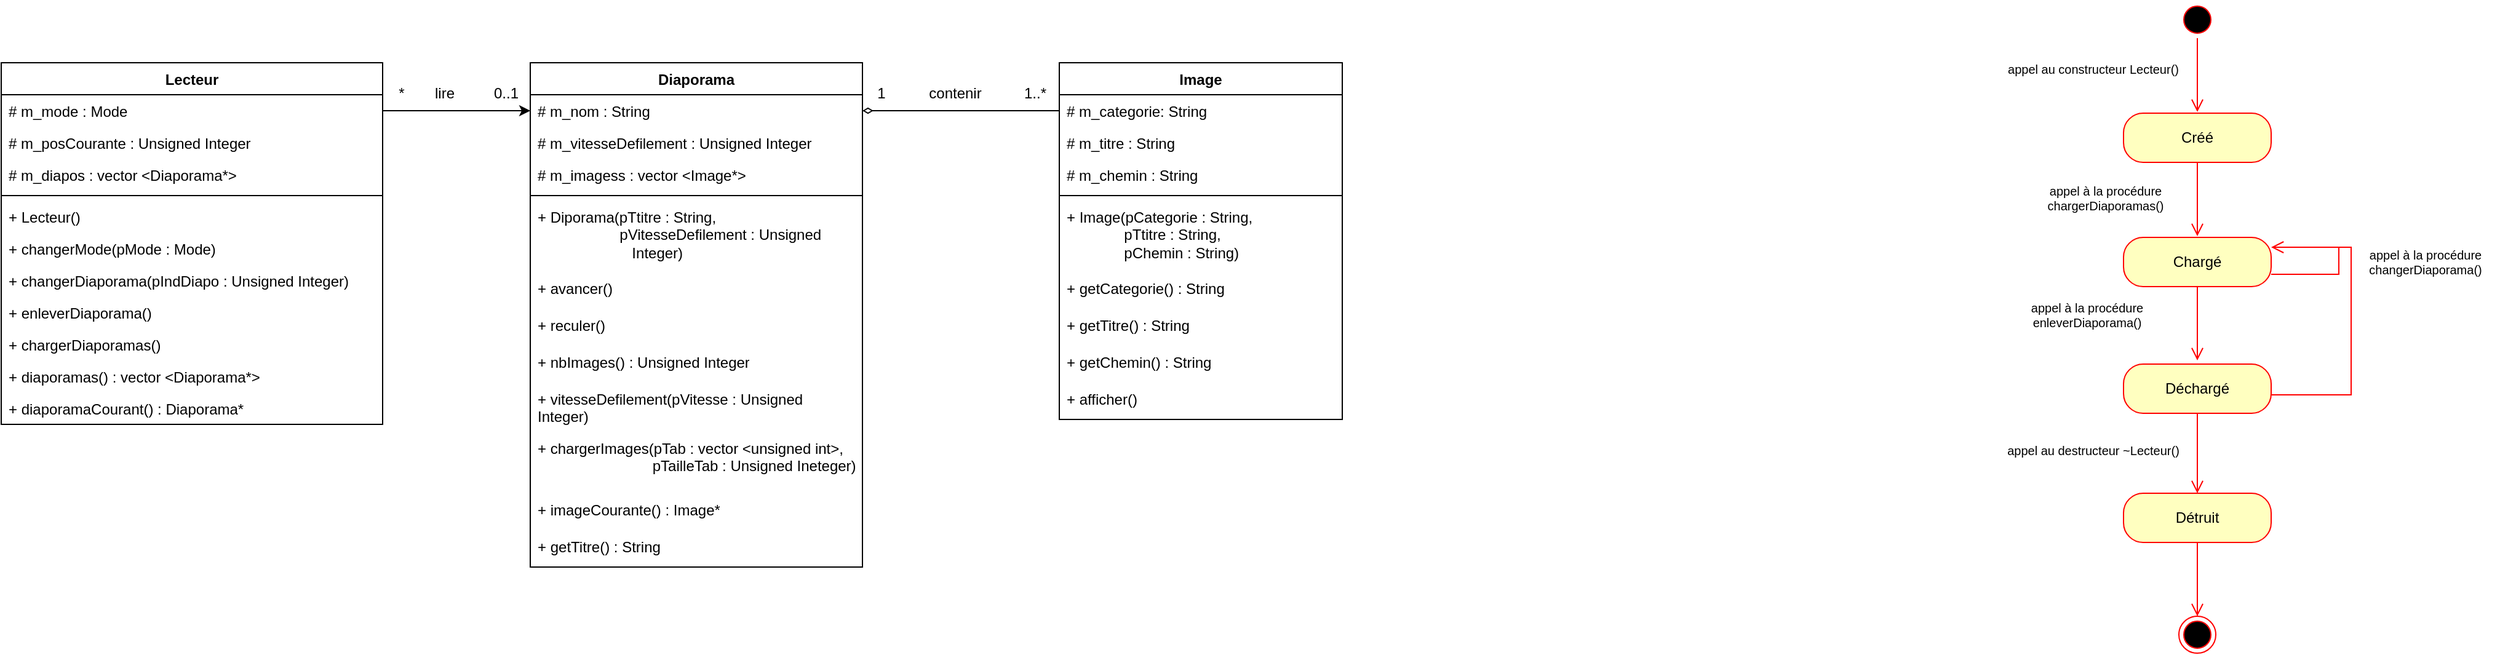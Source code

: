 <mxfile version="24.3.1" type="onedrive">
  <diagram name="Page-1" id="pqbd5TYNd9kQ2ZrSVwDs">
    <mxGraphModel grid="1" page="1" gridSize="10" guides="1" tooltips="1" connect="1" arrows="1" fold="1" pageScale="1" pageWidth="50000" pageHeight="50000" math="0" shadow="0">
      <root>
        <mxCell id="0" />
        <mxCell id="1" parent="0" />
        <mxCell id="Z4093me_VeoFvdX0N4Kh-1" value="Diaporama" style="swimlane;fontStyle=1;align=center;verticalAlign=top;childLayout=stackLayout;horizontal=1;startSize=26;horizontalStack=0;resizeParent=1;resizeParentMax=0;resizeLast=0;collapsible=1;marginBottom=0;whiteSpace=wrap;html=1;" vertex="1" parent="1">
          <mxGeometry x="460" y="120" width="270" height="410" as="geometry" />
        </mxCell>
        <mxCell id="Z4093me_VeoFvdX0N4Kh-2" value="# m_nom : String" style="text;strokeColor=none;fillColor=none;align=left;verticalAlign=top;spacingLeft=4;spacingRight=4;overflow=hidden;rotatable=0;points=[[0,0.5],[1,0.5]];portConstraint=eastwest;whiteSpace=wrap;html=1;" vertex="1" parent="Z4093me_VeoFvdX0N4Kh-1">
          <mxGeometry y="26" width="270" height="26" as="geometry" />
        </mxCell>
        <mxCell id="Z4093me_VeoFvdX0N4Kh-44" value="# m_vitesseDefilement : Unsigned Integer" style="text;strokeColor=none;fillColor=none;align=left;verticalAlign=top;spacingLeft=4;spacingRight=4;overflow=hidden;rotatable=0;points=[[0,0.5],[1,0.5]];portConstraint=eastwest;whiteSpace=wrap;html=1;" vertex="1" parent="Z4093me_VeoFvdX0N4Kh-1">
          <mxGeometry y="52" width="270" height="26" as="geometry" />
        </mxCell>
        <mxCell id="4ActZesi2A9tJW_lM_6--1" value="# m_imagess : vector &amp;lt;Image*&amp;gt;" style="text;strokeColor=none;fillColor=none;align=left;verticalAlign=top;spacingLeft=4;spacingRight=4;overflow=hidden;rotatable=0;points=[[0,0.5],[1,0.5]];portConstraint=eastwest;whiteSpace=wrap;html=1;" vertex="1" parent="Z4093me_VeoFvdX0N4Kh-1">
          <mxGeometry y="78" width="270" height="26" as="geometry" />
        </mxCell>
        <mxCell id="Z4093me_VeoFvdX0N4Kh-3" value="" style="line;strokeWidth=1;fillColor=none;align=left;verticalAlign=middle;spacingTop=-1;spacingLeft=3;spacingRight=3;rotatable=0;labelPosition=right;points=[];portConstraint=eastwest;strokeColor=inherit;" vertex="1" parent="Z4093me_VeoFvdX0N4Kh-1">
          <mxGeometry y="104" width="270" height="8" as="geometry" />
        </mxCell>
        <mxCell id="Z4093me_VeoFvdX0N4Kh-4" value="+ Diporama(pTtitre : String,&lt;div&gt;&lt;span style=&quot;white-space: pre;&quot;&gt;&#x9;&lt;/span&gt;&lt;span style=&quot;white-space: pre;&quot;&gt;&#x9;&lt;/span&gt;&amp;nbsp; &amp;nbsp; pVitesseDefilement : Unsigned&lt;/div&gt;&lt;div&gt;&lt;span style=&quot;white-space: pre;&quot;&gt;&#x9;&lt;/span&gt;&lt;span style=&quot;white-space: pre;&quot;&gt;&#x9;&lt;/span&gt;&amp;nbsp; &amp;nbsp; &amp;nbsp; &amp;nbsp;Integer)&lt;/div&gt;" style="text;strokeColor=none;fillColor=none;align=left;verticalAlign=top;spacingLeft=4;spacingRight=4;overflow=hidden;rotatable=0;points=[[0,0.5],[1,0.5]];portConstraint=eastwest;whiteSpace=wrap;html=1;" vertex="1" parent="Z4093me_VeoFvdX0N4Kh-1">
          <mxGeometry y="112" width="270" height="58" as="geometry" />
        </mxCell>
        <mxCell id="Z4093me_VeoFvdX0N4Kh-21" value="+ avancer()" style="text;strokeColor=none;fillColor=none;align=left;verticalAlign=top;spacingLeft=4;spacingRight=4;overflow=hidden;rotatable=0;points=[[0,0.5],[1,0.5]];portConstraint=eastwest;whiteSpace=wrap;html=1;" vertex="1" parent="Z4093me_VeoFvdX0N4Kh-1">
          <mxGeometry y="170" width="270" height="30" as="geometry" />
        </mxCell>
        <mxCell id="it0wWsVQuLibk-jjSiZW-5" value="+ reculer()" style="text;strokeColor=none;fillColor=none;align=left;verticalAlign=top;spacingLeft=4;spacingRight=4;overflow=hidden;rotatable=0;points=[[0,0.5],[1,0.5]];portConstraint=eastwest;whiteSpace=wrap;html=1;" vertex="1" parent="Z4093me_VeoFvdX0N4Kh-1">
          <mxGeometry y="200" width="270" height="30" as="geometry" />
        </mxCell>
        <mxCell id="Z4093me_VeoFvdX0N4Kh-23" value="+ nbImages() : Unsigned Integer" style="text;strokeColor=none;fillColor=none;align=left;verticalAlign=top;spacingLeft=4;spacingRight=4;overflow=hidden;rotatable=0;points=[[0,0.5],[1,0.5]];portConstraint=eastwest;whiteSpace=wrap;html=1;" vertex="1" parent="Z4093me_VeoFvdX0N4Kh-1">
          <mxGeometry y="230" width="270" height="30" as="geometry" />
        </mxCell>
        <mxCell id="Z4093me_VeoFvdX0N4Kh-34" value="+ vitesseDefilement(pVitesse : Unsigned Integer)" style="text;strokeColor=none;fillColor=none;align=left;verticalAlign=top;spacingLeft=4;spacingRight=4;overflow=hidden;rotatable=0;points=[[0,0.5],[1,0.5]];portConstraint=eastwest;whiteSpace=wrap;html=1;" vertex="1" parent="Z4093me_VeoFvdX0N4Kh-1">
          <mxGeometry y="260" width="270" height="40" as="geometry" />
        </mxCell>
        <mxCell id="Z4093me_VeoFvdX0N4Kh-45" value="+ chargerImages(pTab : vector &amp;lt;unsigned int&amp;gt;,&lt;div&gt;&lt;span style=&quot;white-space: pre;&quot;&gt;&#x9;&lt;/span&gt;&lt;span style=&quot;white-space: pre;&quot;&gt;&#x9;&lt;/span&gt;&lt;span style=&quot;white-space: pre;&quot;&gt;&#x9;&lt;/span&gt;&amp;nbsp; &amp;nbsp; pTailleTab : Unsigned Ineteger)&lt;/div&gt;" style="text;strokeColor=none;fillColor=none;align=left;verticalAlign=top;spacingLeft=4;spacingRight=4;overflow=hidden;rotatable=0;points=[[0,0.5],[1,0.5]];portConstraint=eastwest;whiteSpace=wrap;html=1;" vertex="1" parent="Z4093me_VeoFvdX0N4Kh-1">
          <mxGeometry y="300" width="270" height="50" as="geometry" />
        </mxCell>
        <mxCell id="4ActZesi2A9tJW_lM_6--2" value="+ imageCourante() : Image*" style="text;strokeColor=none;fillColor=none;align=left;verticalAlign=top;spacingLeft=4;spacingRight=4;overflow=hidden;rotatable=0;points=[[0,0.5],[1,0.5]];portConstraint=eastwest;whiteSpace=wrap;html=1;" vertex="1" parent="Z4093me_VeoFvdX0N4Kh-1">
          <mxGeometry y="350" width="270" height="30" as="geometry" />
        </mxCell>
        <mxCell id="4ActZesi2A9tJW_lM_6--3" value="+ getTitre() : String" style="text;strokeColor=none;fillColor=none;align=left;verticalAlign=top;spacingLeft=4;spacingRight=4;overflow=hidden;rotatable=0;points=[[0,0.5],[1,0.5]];portConstraint=eastwest;whiteSpace=wrap;html=1;" vertex="1" parent="Z4093me_VeoFvdX0N4Kh-1">
          <mxGeometry y="380" width="270" height="30" as="geometry" />
        </mxCell>
        <mxCell id="Z4093me_VeoFvdX0N4Kh-5" value="Image" style="swimlane;fontStyle=1;align=center;verticalAlign=top;childLayout=stackLayout;horizontal=1;startSize=26;horizontalStack=0;resizeParent=1;resizeParentMax=0;resizeLast=0;collapsible=1;marginBottom=0;whiteSpace=wrap;html=1;" vertex="1" parent="1">
          <mxGeometry x="890" y="120" width="230" height="290" as="geometry" />
        </mxCell>
        <mxCell id="Z4093me_VeoFvdX0N4Kh-13" value="# m_categorie: String" style="text;strokeColor=none;fillColor=none;align=left;verticalAlign=top;spacingLeft=4;spacingRight=4;overflow=hidden;rotatable=0;points=[[0,0.5],[1,0.5]];portConstraint=eastwest;whiteSpace=wrap;html=1;" vertex="1" parent="Z4093me_VeoFvdX0N4Kh-5">
          <mxGeometry y="26" width="230" height="26" as="geometry" />
        </mxCell>
        <mxCell id="Z4093me_VeoFvdX0N4Kh-6" value="# m_titre : String" style="text;strokeColor=none;fillColor=none;align=left;verticalAlign=top;spacingLeft=4;spacingRight=4;overflow=hidden;rotatable=0;points=[[0,0.5],[1,0.5]];portConstraint=eastwest;whiteSpace=wrap;html=1;" vertex="1" parent="Z4093me_VeoFvdX0N4Kh-5">
          <mxGeometry y="52" width="230" height="26" as="geometry" />
        </mxCell>
        <mxCell id="Z4093me_VeoFvdX0N4Kh-14" value="# m_chemin : String" style="text;strokeColor=none;fillColor=none;align=left;verticalAlign=top;spacingLeft=4;spacingRight=4;overflow=hidden;rotatable=0;points=[[0,0.5],[1,0.5]];portConstraint=eastwest;whiteSpace=wrap;html=1;" vertex="1" parent="Z4093me_VeoFvdX0N4Kh-5">
          <mxGeometry y="78" width="230" height="26" as="geometry" />
        </mxCell>
        <mxCell id="Z4093me_VeoFvdX0N4Kh-7" value="" style="line;strokeWidth=1;fillColor=none;align=left;verticalAlign=middle;spacingTop=-1;spacingLeft=3;spacingRight=3;rotatable=0;labelPosition=right;points=[];portConstraint=eastwest;strokeColor=inherit;" vertex="1" parent="Z4093me_VeoFvdX0N4Kh-5">
          <mxGeometry y="104" width="230" height="8" as="geometry" />
        </mxCell>
        <mxCell id="Z4093me_VeoFvdX0N4Kh-8" value="+ Image(pCategorie : String,&lt;div&gt;&lt;span style=&quot;white-space: pre;&quot;&gt;&#x9;&lt;/span&gt;&amp;nbsp; &amp;nbsp; &amp;nbsp; pTtitre : String,&lt;br&gt;&lt;/div&gt;&lt;div&gt;&lt;span style=&quot;white-space: pre;&quot;&gt;&#x9;&lt;/span&gt;&amp;nbsp; &amp;nbsp; &amp;nbsp; pChemin : String)&lt;br&gt;&lt;/div&gt;" style="text;strokeColor=none;fillColor=none;align=left;verticalAlign=top;spacingLeft=4;spacingRight=4;overflow=hidden;rotatable=0;points=[[0,0.5],[1,0.5]];portConstraint=eastwest;whiteSpace=wrap;html=1;" vertex="1" parent="Z4093me_VeoFvdX0N4Kh-5">
          <mxGeometry y="112" width="230" height="58" as="geometry" />
        </mxCell>
        <mxCell id="Z4093me_VeoFvdX0N4Kh-15" value="+ getCategorie() : String" style="text;strokeColor=none;fillColor=none;align=left;verticalAlign=top;spacingLeft=4;spacingRight=4;overflow=hidden;rotatable=0;points=[[0,0.5],[1,0.5]];portConstraint=eastwest;whiteSpace=wrap;html=1;" vertex="1" parent="Z4093me_VeoFvdX0N4Kh-5">
          <mxGeometry y="170" width="230" height="30" as="geometry" />
        </mxCell>
        <mxCell id="Z4093me_VeoFvdX0N4Kh-16" value="+ getTitre() : String" style="text;strokeColor=none;fillColor=none;align=left;verticalAlign=top;spacingLeft=4;spacingRight=4;overflow=hidden;rotatable=0;points=[[0,0.5],[1,0.5]];portConstraint=eastwest;whiteSpace=wrap;html=1;" vertex="1" parent="Z4093me_VeoFvdX0N4Kh-5">
          <mxGeometry y="200" width="230" height="30" as="geometry" />
        </mxCell>
        <mxCell id="Z4093me_VeoFvdX0N4Kh-17" value="+ getChemin() : String" style="text;strokeColor=none;fillColor=none;align=left;verticalAlign=top;spacingLeft=4;spacingRight=4;overflow=hidden;rotatable=0;points=[[0,0.5],[1,0.5]];portConstraint=eastwest;whiteSpace=wrap;html=1;" vertex="1" parent="Z4093me_VeoFvdX0N4Kh-5">
          <mxGeometry y="230" width="230" height="30" as="geometry" />
        </mxCell>
        <mxCell id="Z4093me_VeoFvdX0N4Kh-18" value="+ afficher()" style="text;strokeColor=none;fillColor=none;align=left;verticalAlign=top;spacingLeft=4;spacingRight=4;overflow=hidden;rotatable=0;points=[[0,0.5],[1,0.5]];portConstraint=eastwest;whiteSpace=wrap;html=1;" vertex="1" parent="Z4093me_VeoFvdX0N4Kh-5">
          <mxGeometry y="260" width="230" height="30" as="geometry" />
        </mxCell>
        <mxCell id="Z4093me_VeoFvdX0N4Kh-28" value="Lecteur" style="swimlane;fontStyle=1;align=center;verticalAlign=top;childLayout=stackLayout;horizontal=1;startSize=26;horizontalStack=0;resizeParent=1;resizeParentMax=0;resizeLast=0;collapsible=1;marginBottom=0;whiteSpace=wrap;html=1;" vertex="1" parent="1">
          <mxGeometry x="30" y="120" width="310" height="294" as="geometry" />
        </mxCell>
        <mxCell id="Z4093me_VeoFvdX0N4Kh-33" value="# m_mode : Mode" style="text;strokeColor=none;fillColor=none;align=left;verticalAlign=top;spacingLeft=4;spacingRight=4;overflow=hidden;rotatable=0;points=[[0,0.5],[1,0.5]];portConstraint=eastwest;whiteSpace=wrap;html=1;" vertex="1" parent="Z4093me_VeoFvdX0N4Kh-28">
          <mxGeometry y="26" width="310" height="26" as="geometry" />
        </mxCell>
        <mxCell id="4ActZesi2A9tJW_lM_6--4" value="# m_posCourante : Unsigned Integer" style="text;strokeColor=none;fillColor=none;align=left;verticalAlign=top;spacingLeft=4;spacingRight=4;overflow=hidden;rotatable=0;points=[[0,0.5],[1,0.5]];portConstraint=eastwest;whiteSpace=wrap;html=1;" vertex="1" parent="Z4093me_VeoFvdX0N4Kh-28">
          <mxGeometry y="52" width="310" height="26" as="geometry" />
        </mxCell>
        <mxCell id="4ActZesi2A9tJW_lM_6--5" value="# m_diapos : vector &amp;lt;Diaporama*&amp;gt;" style="text;strokeColor=none;fillColor=none;align=left;verticalAlign=top;spacingLeft=4;spacingRight=4;overflow=hidden;rotatable=0;points=[[0,0.5],[1,0.5]];portConstraint=eastwest;whiteSpace=wrap;html=1;" vertex="1" parent="Z4093me_VeoFvdX0N4Kh-28">
          <mxGeometry y="78" width="310" height="26" as="geometry" />
        </mxCell>
        <mxCell id="Z4093me_VeoFvdX0N4Kh-30" value="" style="line;strokeWidth=1;fillColor=none;align=left;verticalAlign=middle;spacingTop=-1;spacingLeft=3;spacingRight=3;rotatable=0;labelPosition=right;points=[];portConstraint=eastwest;strokeColor=inherit;" vertex="1" parent="Z4093me_VeoFvdX0N4Kh-28">
          <mxGeometry y="104" width="310" height="8" as="geometry" />
        </mxCell>
        <mxCell id="4ActZesi2A9tJW_lM_6--6" value="+ Lecteur()" style="text;strokeColor=none;fillColor=none;align=left;verticalAlign=top;spacingLeft=4;spacingRight=4;overflow=hidden;rotatable=0;points=[[0,0.5],[1,0.5]];portConstraint=eastwest;whiteSpace=wrap;html=1;" vertex="1" parent="Z4093me_VeoFvdX0N4Kh-28">
          <mxGeometry y="112" width="310" height="26" as="geometry" />
        </mxCell>
        <mxCell id="Z4093me_VeoFvdX0N4Kh-32" value="+ changerMode(pMode : Mode)" style="text;strokeColor=none;fillColor=none;align=left;verticalAlign=top;spacingLeft=4;spacingRight=4;overflow=hidden;rotatable=0;points=[[0,0.5],[1,0.5]];portConstraint=eastwest;whiteSpace=wrap;html=1;" vertex="1" parent="Z4093me_VeoFvdX0N4Kh-28">
          <mxGeometry y="138" width="310" height="26" as="geometry" />
        </mxCell>
        <mxCell id="Z4093me_VeoFvdX0N4Kh-20" value="+ changerDiaporama(pIndDiapo : Unsigned Integer)" style="text;strokeColor=none;fillColor=none;align=left;verticalAlign=top;spacingLeft=4;spacingRight=4;overflow=hidden;rotatable=0;points=[[0,0.5],[1,0.5]];portConstraint=eastwest;whiteSpace=wrap;html=1;" vertex="1" parent="Z4093me_VeoFvdX0N4Kh-28">
          <mxGeometry y="164" width="310" height="26" as="geometry" />
        </mxCell>
        <mxCell id="Z4093me_VeoFvdX0N4Kh-43" value="+ enleverDiaporama()" style="text;strokeColor=none;fillColor=none;align=left;verticalAlign=top;spacingLeft=4;spacingRight=4;overflow=hidden;rotatable=0;points=[[0,0.5],[1,0.5]];portConstraint=eastwest;whiteSpace=wrap;html=1;" vertex="1" parent="Z4093me_VeoFvdX0N4Kh-28">
          <mxGeometry y="190" width="310" height="26" as="geometry" />
        </mxCell>
        <mxCell id="4ActZesi2A9tJW_lM_6--7" value="+ chargerDiaporamas()" style="text;strokeColor=none;fillColor=none;align=left;verticalAlign=top;spacingLeft=4;spacingRight=4;overflow=hidden;rotatable=0;points=[[0,0.5],[1,0.5]];portConstraint=eastwest;whiteSpace=wrap;html=1;" vertex="1" parent="Z4093me_VeoFvdX0N4Kh-28">
          <mxGeometry y="216" width="310" height="26" as="geometry" />
        </mxCell>
        <mxCell id="4ActZesi2A9tJW_lM_6--9" value="+ diaporamas() : vector &amp;lt;Diaporama*&amp;gt;" style="text;strokeColor=none;fillColor=none;align=left;verticalAlign=top;spacingLeft=4;spacingRight=4;overflow=hidden;rotatable=0;points=[[0,0.5],[1,0.5]];portConstraint=eastwest;whiteSpace=wrap;html=1;" vertex="1" parent="Z4093me_VeoFvdX0N4Kh-28">
          <mxGeometry y="242" width="310" height="26" as="geometry" />
        </mxCell>
        <mxCell id="4ActZesi2A9tJW_lM_6--8" value="+ diaporamaCourant() : Diaporama*" style="text;strokeColor=none;fillColor=none;align=left;verticalAlign=top;spacingLeft=4;spacingRight=4;overflow=hidden;rotatable=0;points=[[0,0.5],[1,0.5]];portConstraint=eastwest;whiteSpace=wrap;html=1;" vertex="1" parent="Z4093me_VeoFvdX0N4Kh-28">
          <mxGeometry y="268" width="310" height="26" as="geometry" />
        </mxCell>
        <mxCell id="Z4093me_VeoFvdX0N4Kh-35" style="edgeStyle=orthogonalEdgeStyle;rounded=0;orthogonalLoop=1;jettySize=auto;html=1;exitX=1;exitY=0.5;exitDx=0;exitDy=0;entryX=0;entryY=0.5;entryDx=0;entryDy=0;endArrow=classic;endFill=1;startArrow=none;startFill=0;" edge="1" parent="1" source="Z4093me_VeoFvdX0N4Kh-33" target="Z4093me_VeoFvdX0N4Kh-2">
          <mxGeometry relative="1" as="geometry">
            <mxPoint x="380" y="159" as="sourcePoint" />
          </mxGeometry>
        </mxCell>
        <mxCell id="Z4093me_VeoFvdX0N4Kh-36" value="lire" style="text;html=1;align=center;verticalAlign=middle;resizable=0;points=[];autosize=1;strokeColor=none;fillColor=none;" vertex="1" parent="1">
          <mxGeometry x="370" y="130" width="40" height="30" as="geometry" />
        </mxCell>
        <mxCell id="Z4093me_VeoFvdX0N4Kh-37" value="0..1" style="text;html=1;align=center;verticalAlign=middle;resizable=0;points=[];autosize=1;strokeColor=none;fillColor=none;" vertex="1" parent="1">
          <mxGeometry x="420" y="130" width="40" height="30" as="geometry" />
        </mxCell>
        <mxCell id="Z4093me_VeoFvdX0N4Kh-38" value="*" style="text;html=1;align=center;verticalAlign=middle;resizable=0;points=[];autosize=1;strokeColor=none;fillColor=none;" vertex="1" parent="1">
          <mxGeometry x="340" y="130" width="30" height="30" as="geometry" />
        </mxCell>
        <mxCell id="Z4093me_VeoFvdX0N4Kh-39" style="edgeStyle=orthogonalEdgeStyle;rounded=0;orthogonalLoop=1;jettySize=auto;html=1;exitX=1;exitY=0.5;exitDx=0;exitDy=0;entryX=0;entryY=0.5;entryDx=0;entryDy=0;startArrow=diamondThin;startFill=0;endArrow=none;endFill=0;" edge="1" parent="1" source="Z4093me_VeoFvdX0N4Kh-2" target="Z4093me_VeoFvdX0N4Kh-13">
          <mxGeometry relative="1" as="geometry" />
        </mxCell>
        <mxCell id="Z4093me_VeoFvdX0N4Kh-40" value="contenir" style="text;html=1;align=center;verticalAlign=middle;resizable=0;points=[];autosize=1;strokeColor=none;fillColor=none;" vertex="1" parent="1">
          <mxGeometry x="770" y="130" width="70" height="30" as="geometry" />
        </mxCell>
        <mxCell id="Z4093me_VeoFvdX0N4Kh-41" value="1..*" style="text;html=1;align=center;verticalAlign=middle;resizable=0;points=[];autosize=1;strokeColor=none;fillColor=none;" vertex="1" parent="1">
          <mxGeometry x="850" y="130" width="40" height="30" as="geometry" />
        </mxCell>
        <mxCell id="Z4093me_VeoFvdX0N4Kh-42" value="1" style="text;html=1;align=center;verticalAlign=middle;resizable=0;points=[];autosize=1;strokeColor=none;fillColor=none;" vertex="1" parent="1">
          <mxGeometry x="730" y="130" width="30" height="30" as="geometry" />
        </mxCell>
        <mxCell id="4ActZesi2A9tJW_lM_6--10" value="" style="ellipse;html=1;shape=startState;fillColor=#000000;strokeColor=#ff0000;" vertex="1" parent="1">
          <mxGeometry x="1800" y="70" width="30" height="30" as="geometry" />
        </mxCell>
        <mxCell id="4ActZesi2A9tJW_lM_6--11" value="" style="edgeStyle=orthogonalEdgeStyle;html=1;verticalAlign=bottom;endArrow=open;endSize=8;strokeColor=#ff0000;rounded=0;" edge="1" parent="1" source="4ActZesi2A9tJW_lM_6--10">
          <mxGeometry relative="1" as="geometry">
            <mxPoint x="1815" y="160" as="targetPoint" />
          </mxGeometry>
        </mxCell>
        <mxCell id="4ActZesi2A9tJW_lM_6--15" value="Créé" style="rounded=1;whiteSpace=wrap;html=1;arcSize=40;fontColor=#000000;fillColor=#ffffc0;strokeColor=#ff0000;" vertex="1" parent="1">
          <mxGeometry x="1755" y="161" width="120" height="40" as="geometry" />
        </mxCell>
        <mxCell id="4ActZesi2A9tJW_lM_6--16" value="" style="edgeStyle=orthogonalEdgeStyle;html=1;verticalAlign=bottom;endArrow=open;endSize=8;strokeColor=#ff0000;rounded=0;" edge="1" parent="1" source="4ActZesi2A9tJW_lM_6--15">
          <mxGeometry relative="1" as="geometry">
            <mxPoint x="1815" y="261" as="targetPoint" />
          </mxGeometry>
        </mxCell>
        <mxCell id="4ActZesi2A9tJW_lM_6--17" value="appel au constructeur Lecteur()" style="text;html=1;align=center;verticalAlign=middle;resizable=0;points=[];autosize=1;strokeColor=none;fillColor=none;fontSize=10;" vertex="1" parent="1">
          <mxGeometry x="1650" y="110" width="160" height="30" as="geometry" />
        </mxCell>
        <mxCell id="4ActZesi2A9tJW_lM_6--20" value="Chargé" style="rounded=1;whiteSpace=wrap;html=1;arcSize=40;fontColor=#000000;fillColor=#ffffc0;strokeColor=#ff0000;" vertex="1" parent="1">
          <mxGeometry x="1755" y="262" width="120" height="40" as="geometry" />
        </mxCell>
        <mxCell id="4ActZesi2A9tJW_lM_6--21" value="" style="edgeStyle=orthogonalEdgeStyle;html=1;verticalAlign=bottom;endArrow=open;endSize=8;strokeColor=#ff0000;rounded=0;" edge="1" parent="1" source="4ActZesi2A9tJW_lM_6--20">
          <mxGeometry relative="1" as="geometry">
            <mxPoint x="1815" y="362" as="targetPoint" />
          </mxGeometry>
        </mxCell>
        <mxCell id="4ActZesi2A9tJW_lM_6--22" value="appel à la procédure&lt;div style=&quot;font-size: 10px;&quot;&gt;chargerDiaporamas()&lt;/div&gt;" style="text;html=1;align=center;verticalAlign=middle;resizable=0;points=[];autosize=1;strokeColor=none;fillColor=none;fontSize=10;" vertex="1" parent="1">
          <mxGeometry x="1680" y="210" width="120" height="40" as="geometry" />
        </mxCell>
        <mxCell id="4ActZesi2A9tJW_lM_6--26" value="Déchargé" style="rounded=1;whiteSpace=wrap;html=1;arcSize=40;fontColor=#000000;fillColor=#ffffc0;strokeColor=#ff0000;" vertex="1" parent="1">
          <mxGeometry x="1755" y="365" width="120" height="40" as="geometry" />
        </mxCell>
        <mxCell id="4ActZesi2A9tJW_lM_6--27" value="" style="edgeStyle=orthogonalEdgeStyle;html=1;verticalAlign=bottom;endArrow=open;endSize=8;strokeColor=#ff0000;rounded=0;entryX=0.5;entryY=0;entryDx=0;entryDy=0;" edge="1" parent="1" source="4ActZesi2A9tJW_lM_6--26" target="4ActZesi2A9tJW_lM_6--35">
          <mxGeometry relative="1" as="geometry">
            <mxPoint x="1815" y="465" as="targetPoint" />
          </mxGeometry>
        </mxCell>
        <mxCell id="4ActZesi2A9tJW_lM_6--28" value="appel à la procédure&lt;div style=&quot;font-size: 10px;&quot;&gt;enleverDiaporama()&lt;/div&gt;" style="text;html=1;align=center;verticalAlign=middle;resizable=0;points=[];autosize=1;strokeColor=none;fillColor=none;fontSize=10;" vertex="1" parent="1">
          <mxGeometry x="1670" y="305" width="110" height="40" as="geometry" />
        </mxCell>
        <mxCell id="4ActZesi2A9tJW_lM_6--29" value="" style="edgeStyle=orthogonalEdgeStyle;html=1;verticalAlign=bottom;endArrow=open;endSize=8;strokeColor=#ff0000;rounded=0;exitX=1;exitY=0.75;exitDx=0;exitDy=0;" edge="1" parent="1">
          <mxGeometry relative="1" as="geometry">
            <mxPoint x="1875" y="270" as="targetPoint" />
            <mxPoint x="1875" y="292" as="sourcePoint" />
            <Array as="points">
              <mxPoint x="1930" y="292" />
              <mxPoint x="1930" y="270" />
            </Array>
          </mxGeometry>
        </mxCell>
        <mxCell id="4ActZesi2A9tJW_lM_6--30" value="appel à la procédure&lt;div style=&quot;font-size: 10px;&quot;&gt;&lt;span style=&quot;background-color: initial; font-size: 10px;&quot;&gt;changerDiaporama()&lt;/span&gt;&lt;/div&gt;" style="text;html=1;align=center;verticalAlign=middle;resizable=0;points=[];autosize=1;strokeColor=none;fillColor=none;fontSize=10;" vertex="1" parent="1">
          <mxGeometry x="1940" y="262" width="120" height="40" as="geometry" />
        </mxCell>
        <mxCell id="4ActZesi2A9tJW_lM_6--32" value="" style="edgeStyle=orthogonalEdgeStyle;html=1;verticalAlign=bottom;endArrow=none;endSize=8;strokeColor=#ff0000;rounded=0;exitX=1;exitY=0.5;exitDx=0;exitDy=0;endFill=0;" edge="1" parent="1" source="4ActZesi2A9tJW_lM_6--26">
          <mxGeometry relative="1" as="geometry">
            <mxPoint x="1930" y="270" as="targetPoint" />
            <mxPoint x="1970" y="412" as="sourcePoint" />
            <Array as="points">
              <mxPoint x="1875" y="390" />
              <mxPoint x="1940" y="390" />
              <mxPoint x="1940" y="270" />
            </Array>
          </mxGeometry>
        </mxCell>
        <mxCell id="4ActZesi2A9tJW_lM_6--35" value="Détruit" style="rounded=1;whiteSpace=wrap;html=1;arcSize=40;fontColor=#000000;fillColor=#ffffc0;strokeColor=#ff0000;" vertex="1" parent="1">
          <mxGeometry x="1755" y="470" width="120" height="40" as="geometry" />
        </mxCell>
        <mxCell id="4ActZesi2A9tJW_lM_6--36" value="" style="edgeStyle=orthogonalEdgeStyle;html=1;verticalAlign=bottom;endArrow=open;endSize=8;strokeColor=#ff0000;rounded=0;" edge="1" parent="1" source="4ActZesi2A9tJW_lM_6--35">
          <mxGeometry relative="1" as="geometry">
            <mxPoint x="1815" y="570" as="targetPoint" />
          </mxGeometry>
        </mxCell>
        <mxCell id="4ActZesi2A9tJW_lM_6--37" value="appel au destructeur ~Lecteur()" style="text;html=1;align=center;verticalAlign=middle;resizable=0;points=[];autosize=1;strokeColor=none;fillColor=none;fontSize=10;" vertex="1" parent="1">
          <mxGeometry x="1650" y="420" width="160" height="30" as="geometry" />
        </mxCell>
        <mxCell id="4ActZesi2A9tJW_lM_6--38" value="" style="ellipse;html=1;shape=endState;fillColor=#000000;strokeColor=#ff0000;" vertex="1" parent="1">
          <mxGeometry x="1800" y="570" width="30" height="30" as="geometry" />
        </mxCell>
      </root>
    </mxGraphModel>
  </diagram>
</mxfile>
